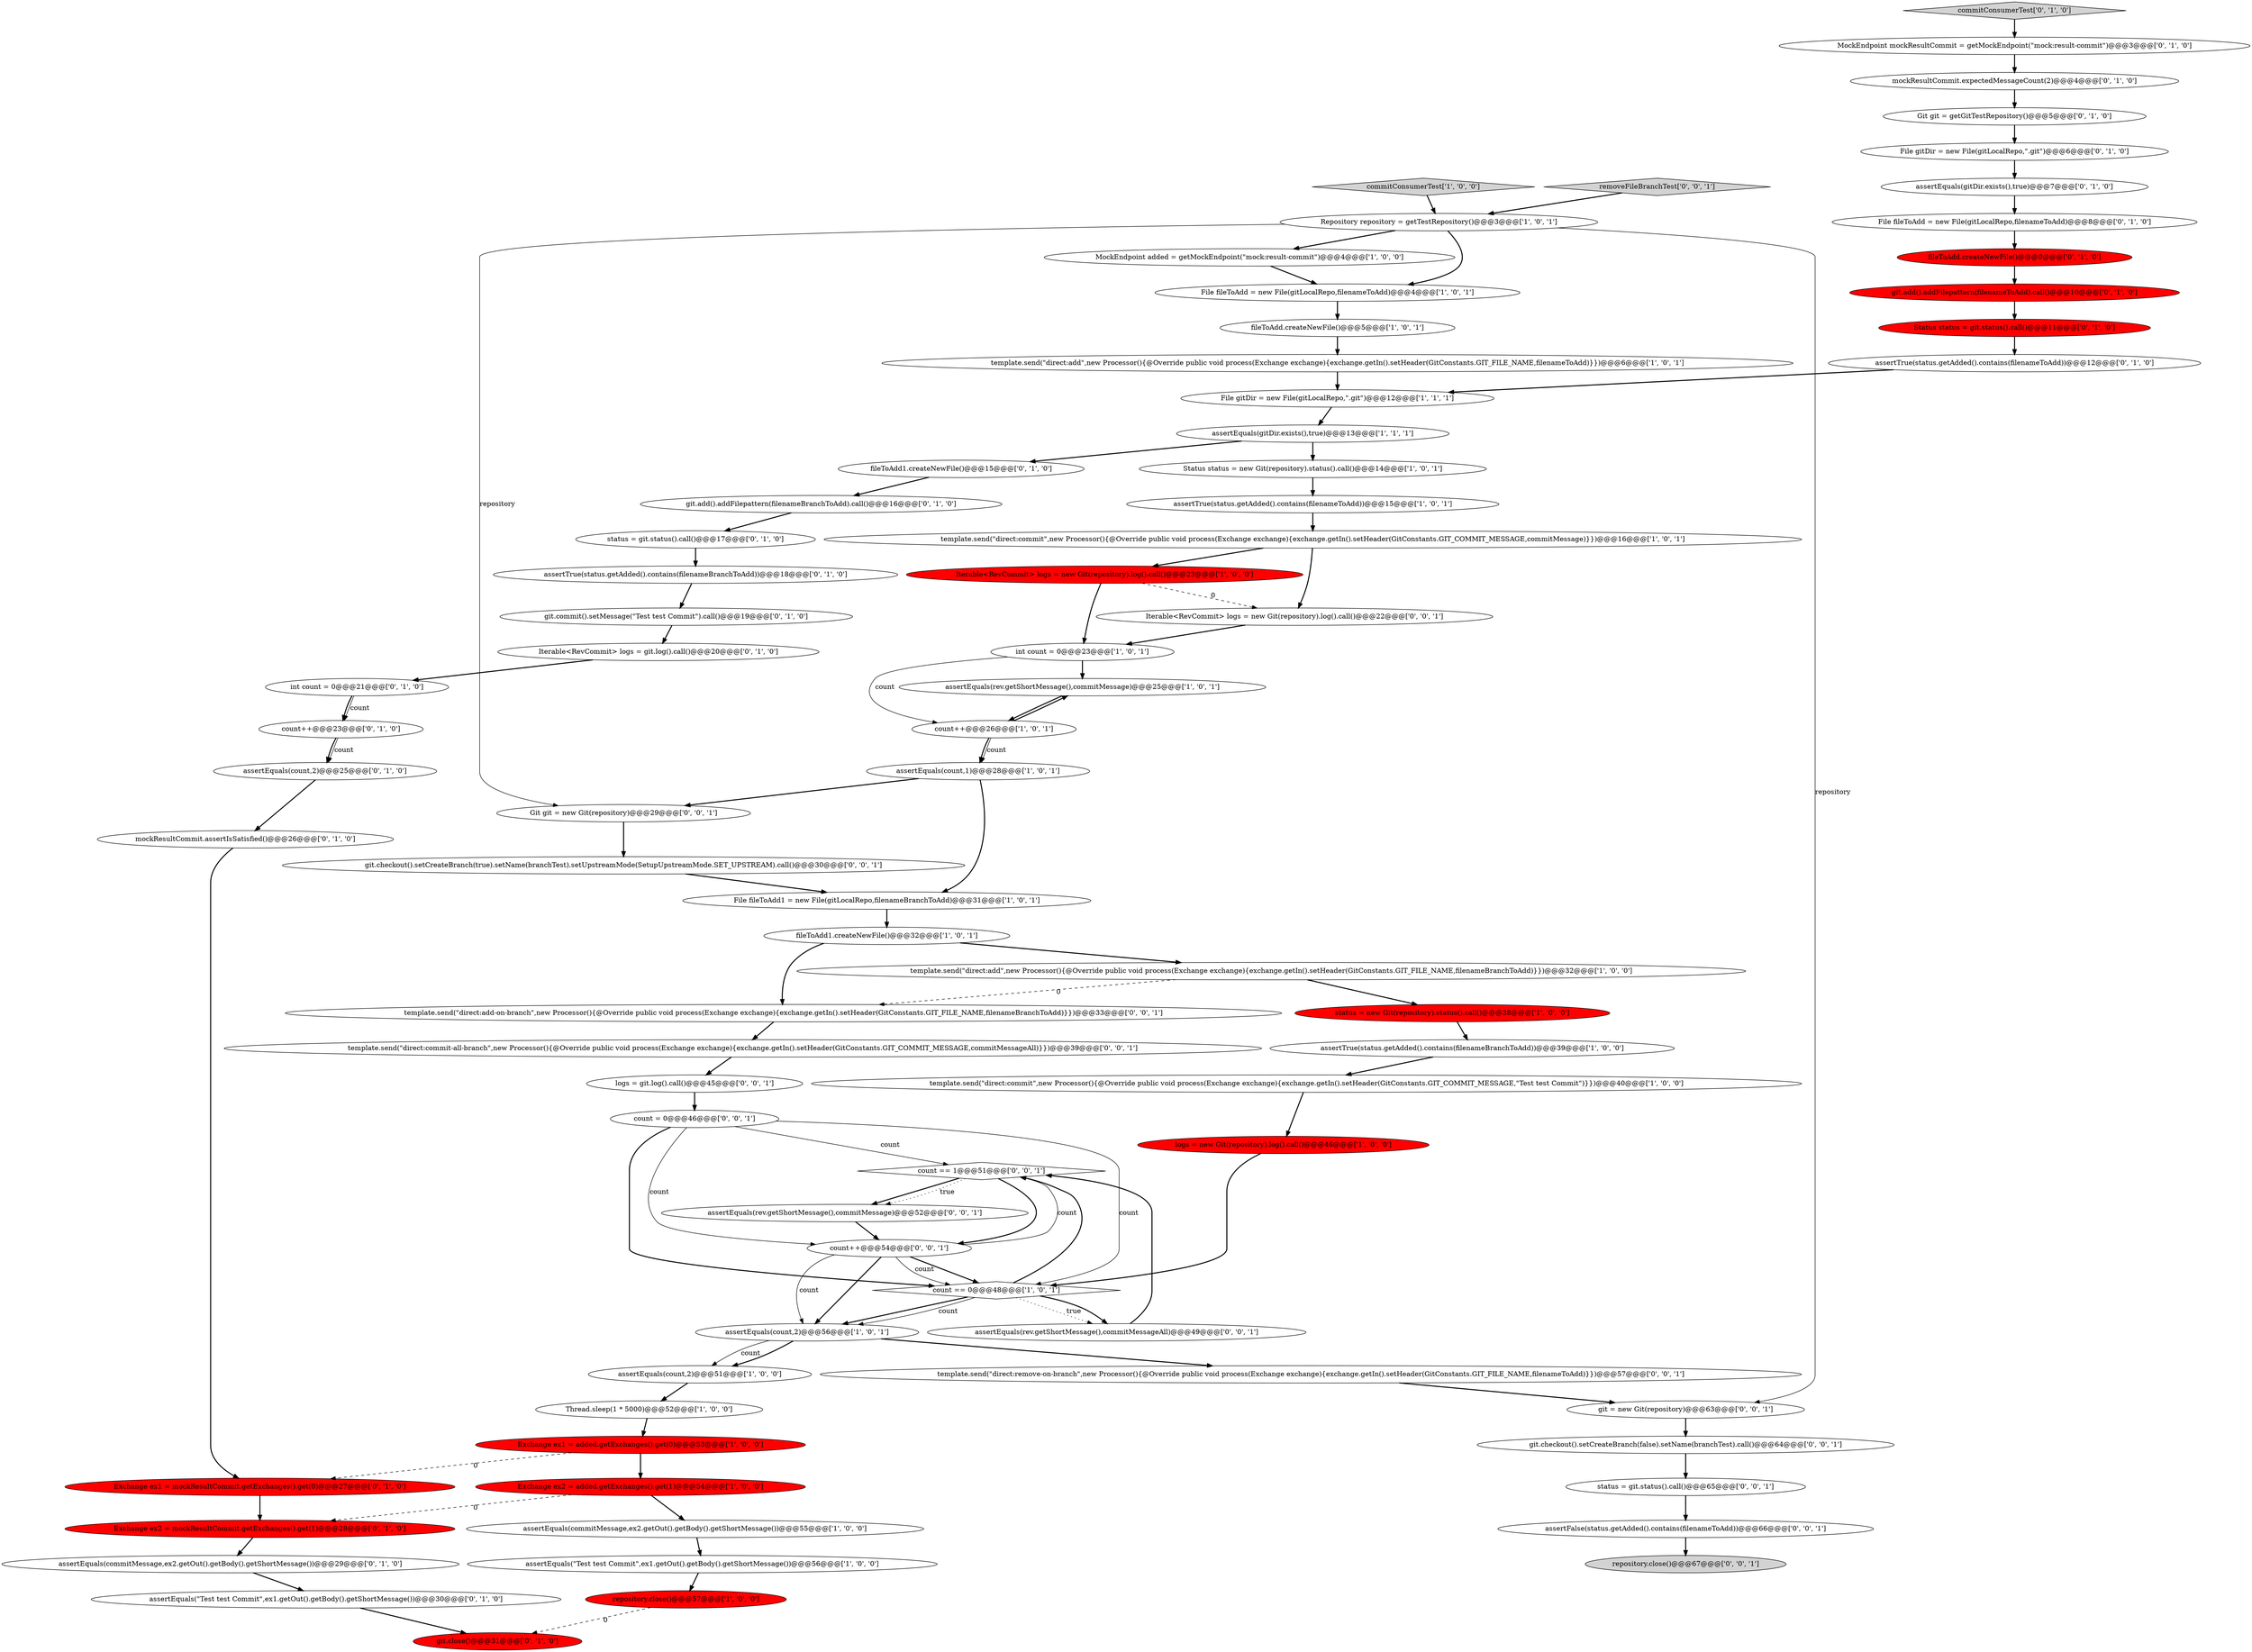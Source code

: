 digraph {
68 [style = filled, label = "Iterable<RevCommit> logs = new Git(repository).log().call()@@@22@@@['0', '0', '1']", fillcolor = white, shape = ellipse image = "AAA0AAABBB3BBB"];
13 [style = filled, label = "assertEquals(\"Test test Commit\",ex1.getOut().getBody().getShortMessage())@@@56@@@['1', '0', '0']", fillcolor = white, shape = ellipse image = "AAA0AAABBB1BBB"];
71 [style = filled, label = "template.send(\"direct:add-on-branch\",new Processor(){@Override public void process(Exchange exchange){exchange.getIn().setHeader(GitConstants.GIT_FILE_NAME,filenameBranchToAdd)}})@@@33@@@['0', '0', '1']", fillcolor = white, shape = ellipse image = "AAA0AAABBB3BBB"];
44 [style = filled, label = "assertTrue(status.getAdded().contains(filenameBranchToAdd))@@@18@@@['0', '1', '0']", fillcolor = white, shape = ellipse image = "AAA0AAABBB2BBB"];
30 [style = filled, label = "assertEquals(rev.getShortMessage(),commitMessage)@@@25@@@['1', '0', '1']", fillcolor = white, shape = ellipse image = "AAA0AAABBB1BBB"];
74 [style = filled, label = "git.checkout().setCreateBranch(true).setName(branchTest).setUpstreamMode(SetupUpstreamMode.SET_UPSTREAM).call()@@@30@@@['0', '0', '1']", fillcolor = white, shape = ellipse image = "AAA0AAABBB3BBB"];
20 [style = filled, label = "template.send(\"direct:add\",new Processor(){@Override public void process(Exchange exchange){exchange.getIn().setHeader(GitConstants.GIT_FILE_NAME,filenameBranchToAdd)}})@@@32@@@['1', '0', '0']", fillcolor = white, shape = ellipse image = "AAA0AAABBB1BBB"];
34 [style = filled, label = "Git git = getGitTestRepository()@@@5@@@['0', '1', '0']", fillcolor = white, shape = ellipse image = "AAA0AAABBB2BBB"];
6 [style = filled, label = "File gitDir = new File(gitLocalRepo,\".git\")@@@12@@@['1', '1', '1']", fillcolor = white, shape = ellipse image = "AAA0AAABBB1BBB"];
11 [style = filled, label = "assertEquals(gitDir.exists(),true)@@@13@@@['1', '1', '1']", fillcolor = white, shape = ellipse image = "AAA0AAABBB1BBB"];
4 [style = filled, label = "assertEquals(commitMessage,ex2.getOut().getBody().getShortMessage())@@@55@@@['1', '0', '0']", fillcolor = white, shape = ellipse image = "AAA0AAABBB1BBB"];
36 [style = filled, label = "MockEndpoint mockResultCommit = getMockEndpoint(\"mock:result-commit\")@@@3@@@['0', '1', '0']", fillcolor = white, shape = ellipse image = "AAA0AAABBB2BBB"];
48 [style = filled, label = "mockResultCommit.assertIsSatisfied()@@@26@@@['0', '1', '0']", fillcolor = white, shape = ellipse image = "AAA0AAABBB2BBB"];
62 [style = filled, label = "assertEquals(rev.getShortMessage(),commitMessage)@@@52@@@['0', '0', '1']", fillcolor = white, shape = ellipse image = "AAA0AAABBB3BBB"];
0 [style = filled, label = "assertEquals(count,1)@@@28@@@['1', '0', '1']", fillcolor = white, shape = ellipse image = "AAA0AAABBB1BBB"];
8 [style = filled, label = "template.send(\"direct:add\",new Processor(){@Override public void process(Exchange exchange){exchange.getIn().setHeader(GitConstants.GIT_FILE_NAME,filenameToAdd)}})@@@6@@@['1', '0', '1']", fillcolor = white, shape = ellipse image = "AAA0AAABBB1BBB"];
29 [style = filled, label = "Exchange ex2 = added.getExchanges().get(1)@@@54@@@['1', '0', '0']", fillcolor = red, shape = ellipse image = "AAA1AAABBB1BBB"];
47 [style = filled, label = "fileToAdd1.createNewFile()@@@15@@@['0', '1', '0']", fillcolor = white, shape = ellipse image = "AAA0AAABBB2BBB"];
59 [style = filled, label = "count = 0@@@46@@@['0', '0', '1']", fillcolor = white, shape = ellipse image = "AAA0AAABBB3BBB"];
52 [style = filled, label = "git.add().addFilepattern(filenameBranchToAdd).call()@@@16@@@['0', '1', '0']", fillcolor = white, shape = ellipse image = "AAA0AAABBB2BBB"];
15 [style = filled, label = "assertEquals(count,2)@@@56@@@['1', '0', '1']", fillcolor = white, shape = ellipse image = "AAA0AAABBB1BBB"];
9 [style = filled, label = "status = new Git(repository).status().call()@@@38@@@['1', '0', '0']", fillcolor = red, shape = ellipse image = "AAA1AAABBB1BBB"];
69 [style = filled, label = "Git git = new Git(repository)@@@29@@@['0', '0', '1']", fillcolor = white, shape = ellipse image = "AAA0AAABBB3BBB"];
2 [style = filled, label = "File fileToAdd1 = new File(gitLocalRepo,filenameBranchToAdd)@@@31@@@['1', '0', '1']", fillcolor = white, shape = ellipse image = "AAA0AAABBB1BBB"];
14 [style = filled, label = "MockEndpoint added = getMockEndpoint(\"mock:result-commit\")@@@4@@@['1', '0', '0']", fillcolor = white, shape = ellipse image = "AAA0AAABBB1BBB"];
63 [style = filled, label = "template.send(\"direct:commit-all-branch\",new Processor(){@Override public void process(Exchange exchange){exchange.getIn().setHeader(GitConstants.GIT_COMMIT_MESSAGE,commitMessageAll)}})@@@39@@@['0', '0', '1']", fillcolor = white, shape = ellipse image = "AAA0AAABBB3BBB"];
51 [style = filled, label = "git.close()@@@31@@@['0', '1', '0']", fillcolor = red, shape = ellipse image = "AAA1AAABBB2BBB"];
38 [style = filled, label = "File fileToAdd = new File(gitLocalRepo,filenameToAdd)@@@8@@@['0', '1', '0']", fillcolor = white, shape = ellipse image = "AAA0AAABBB2BBB"];
49 [style = filled, label = "Exchange ex1 = mockResultCommit.getExchanges().get(0)@@@27@@@['0', '1', '0']", fillcolor = red, shape = ellipse image = "AAA1AAABBB2BBB"];
64 [style = filled, label = "assertEquals(rev.getShortMessage(),commitMessageAll)@@@49@@@['0', '0', '1']", fillcolor = white, shape = ellipse image = "AAA0AAABBB3BBB"];
10 [style = filled, label = "fileToAdd.createNewFile()@@@5@@@['1', '0', '1']", fillcolor = white, shape = ellipse image = "AAA0AAABBB1BBB"];
75 [style = filled, label = "template.send(\"direct:remove-on-branch\",new Processor(){@Override public void process(Exchange exchange){exchange.getIn().setHeader(GitConstants.GIT_FILE_NAME,filenameToAdd)}})@@@57@@@['0', '0', '1']", fillcolor = white, shape = ellipse image = "AAA0AAABBB3BBB"];
37 [style = filled, label = "assertEquals(\"Test test Commit\",ex1.getOut().getBody().getShortMessage())@@@30@@@['0', '1', '0']", fillcolor = white, shape = ellipse image = "AAA0AAABBB2BBB"];
19 [style = filled, label = "Exchange ex1 = added.getExchanges().get(0)@@@53@@@['1', '0', '0']", fillcolor = red, shape = ellipse image = "AAA1AAABBB1BBB"];
24 [style = filled, label = "logs = new Git(repository).log().call()@@@46@@@['1', '0', '0']", fillcolor = red, shape = ellipse image = "AAA1AAABBB1BBB"];
40 [style = filled, label = "File gitDir = new File(gitLocalRepo,\".git\")@@@6@@@['0', '1', '0']", fillcolor = white, shape = ellipse image = "AAA0AAABBB2BBB"];
32 [style = filled, label = "fileToAdd.createNewFile()@@@9@@@['0', '1', '0']", fillcolor = red, shape = ellipse image = "AAA1AAABBB2BBB"];
57 [style = filled, label = "assertTrue(status.getAdded().contains(filenameToAdd))@@@12@@@['0', '1', '0']", fillcolor = white, shape = ellipse image = "AAA0AAABBB2BBB"];
53 [style = filled, label = "commitConsumerTest['0', '1', '0']", fillcolor = lightgray, shape = diamond image = "AAA0AAABBB2BBB"];
17 [style = filled, label = "commitConsumerTest['1', '0', '0']", fillcolor = lightgray, shape = diamond image = "AAA0AAABBB1BBB"];
33 [style = filled, label = "git.commit().setMessage(\"Test test Commit\").call()@@@19@@@['0', '1', '0']", fillcolor = white, shape = ellipse image = "AAA0AAABBB2BBB"];
46 [style = filled, label = "count++@@@23@@@['0', '1', '0']", fillcolor = white, shape = ellipse image = "AAA0AAABBB2BBB"];
27 [style = filled, label = "File fileToAdd = new File(gitLocalRepo,filenameToAdd)@@@4@@@['1', '0', '1']", fillcolor = white, shape = ellipse image = "AAA0AAABBB1BBB"];
5 [style = filled, label = "repository.close()@@@57@@@['1', '0', '0']", fillcolor = red, shape = ellipse image = "AAA1AAABBB1BBB"];
43 [style = filled, label = "int count = 0@@@21@@@['0', '1', '0']", fillcolor = white, shape = ellipse image = "AAA0AAABBB2BBB"];
12 [style = filled, label = "template.send(\"direct:commit\",new Processor(){@Override public void process(Exchange exchange){exchange.getIn().setHeader(GitConstants.GIT_COMMIT_MESSAGE,commitMessage)}})@@@16@@@['1', '0', '1']", fillcolor = white, shape = ellipse image = "AAA0AAABBB1BBB"];
45 [style = filled, label = "Iterable<RevCommit> logs = git.log().call()@@@20@@@['0', '1', '0']", fillcolor = white, shape = ellipse image = "AAA0AAABBB2BBB"];
72 [style = filled, label = "removeFileBranchTest['0', '0', '1']", fillcolor = lightgray, shape = diamond image = "AAA0AAABBB3BBB"];
39 [style = filled, label = "mockResultCommit.expectedMessageCount(2)@@@4@@@['0', '1', '0']", fillcolor = white, shape = ellipse image = "AAA0AAABBB2BBB"];
7 [style = filled, label = "count++@@@26@@@['1', '0', '1']", fillcolor = white, shape = ellipse image = "AAA0AAABBB1BBB"];
3 [style = filled, label = "assertTrue(status.getAdded().contains(filenameToAdd))@@@15@@@['1', '0', '1']", fillcolor = white, shape = ellipse image = "AAA0AAABBB1BBB"];
41 [style = filled, label = "status = git.status().call()@@@17@@@['0', '1', '0']", fillcolor = white, shape = ellipse image = "AAA0AAABBB2BBB"];
58 [style = filled, label = "git.checkout().setCreateBranch(false).setName(branchTest).call()@@@64@@@['0', '0', '1']", fillcolor = white, shape = ellipse image = "AAA0AAABBB3BBB"];
70 [style = filled, label = "logs = git.log().call()@@@45@@@['0', '0', '1']", fillcolor = white, shape = ellipse image = "AAA0AAABBB3BBB"];
35 [style = filled, label = "git.add().addFilepattern(filenameToAdd).call()@@@10@@@['0', '1', '0']", fillcolor = red, shape = ellipse image = "AAA1AAABBB2BBB"];
61 [style = filled, label = "assertFalse(status.getAdded().contains(filenameToAdd))@@@66@@@['0', '0', '1']", fillcolor = white, shape = ellipse image = "AAA0AAABBB3BBB"];
66 [style = filled, label = "count == 1@@@51@@@['0', '0', '1']", fillcolor = white, shape = diamond image = "AAA0AAABBB3BBB"];
56 [style = filled, label = "Status status = git.status().call()@@@11@@@['0', '1', '0']", fillcolor = red, shape = ellipse image = "AAA1AAABBB2BBB"];
18 [style = filled, label = "assertTrue(status.getAdded().contains(filenameBranchToAdd))@@@39@@@['1', '0', '0']", fillcolor = white, shape = ellipse image = "AAA0AAABBB1BBB"];
23 [style = filled, label = "assertEquals(count,2)@@@51@@@['1', '0', '0']", fillcolor = white, shape = ellipse image = "AAA0AAABBB1BBB"];
31 [style = filled, label = "fileToAdd1.createNewFile()@@@32@@@['1', '0', '1']", fillcolor = white, shape = ellipse image = "AAA0AAABBB1BBB"];
25 [style = filled, label = "count == 0@@@48@@@['1', '0', '1']", fillcolor = white, shape = diamond image = "AAA0AAABBB1BBB"];
28 [style = filled, label = "Status status = new Git(repository).status().call()@@@14@@@['1', '0', '1']", fillcolor = white, shape = ellipse image = "AAA0AAABBB1BBB"];
26 [style = filled, label = "Repository repository = getTestRepository()@@@3@@@['1', '0', '1']", fillcolor = white, shape = ellipse image = "AAA0AAABBB1BBB"];
50 [style = filled, label = "assertEquals(commitMessage,ex2.getOut().getBody().getShortMessage())@@@29@@@['0', '1', '0']", fillcolor = white, shape = ellipse image = "AAA0AAABBB2BBB"];
54 [style = filled, label = "assertEquals(gitDir.exists(),true)@@@7@@@['0', '1', '0']", fillcolor = white, shape = ellipse image = "AAA0AAABBB2BBB"];
73 [style = filled, label = "status = git.status().call()@@@65@@@['0', '0', '1']", fillcolor = white, shape = ellipse image = "AAA0AAABBB3BBB"];
60 [style = filled, label = "git = new Git(repository)@@@63@@@['0', '0', '1']", fillcolor = white, shape = ellipse image = "AAA0AAABBB3BBB"];
22 [style = filled, label = "Thread.sleep(1 * 5000)@@@52@@@['1', '0', '0']", fillcolor = white, shape = ellipse image = "AAA0AAABBB1BBB"];
55 [style = filled, label = "Exchange ex2 = mockResultCommit.getExchanges().get(1)@@@28@@@['0', '1', '0']", fillcolor = red, shape = ellipse image = "AAA1AAABBB2BBB"];
1 [style = filled, label = "Iterable<RevCommit> logs = new Git(repository).log().call()@@@23@@@['1', '0', '0']", fillcolor = red, shape = ellipse image = "AAA1AAABBB1BBB"];
67 [style = filled, label = "repository.close()@@@67@@@['0', '0', '1']", fillcolor = lightgray, shape = ellipse image = "AAA0AAABBB3BBB"];
42 [style = filled, label = "assertEquals(count,2)@@@25@@@['0', '1', '0']", fillcolor = white, shape = ellipse image = "AAA0AAABBB2BBB"];
16 [style = filled, label = "template.send(\"direct:commit\",new Processor(){@Override public void process(Exchange exchange){exchange.getIn().setHeader(GitConstants.GIT_COMMIT_MESSAGE,\"Test test Commit\")}})@@@40@@@['1', '0', '0']", fillcolor = white, shape = ellipse image = "AAA0AAABBB1BBB"];
21 [style = filled, label = "int count = 0@@@23@@@['1', '0', '1']", fillcolor = white, shape = ellipse image = "AAA0AAABBB1BBB"];
65 [style = filled, label = "count++@@@54@@@['0', '0', '1']", fillcolor = white, shape = ellipse image = "AAA0AAABBB3BBB"];
32->35 [style = bold, label=""];
26->69 [style = solid, label="repository"];
7->30 [style = bold, label=""];
20->9 [style = bold, label=""];
8->6 [style = bold, label=""];
15->23 [style = solid, label="count"];
42->48 [style = bold, label=""];
66->62 [style = bold, label=""];
21->30 [style = bold, label=""];
58->73 [style = bold, label=""];
12->68 [style = bold, label=""];
68->21 [style = bold, label=""];
74->2 [style = bold, label=""];
49->55 [style = bold, label=""];
71->63 [style = bold, label=""];
21->7 [style = solid, label="count"];
53->36 [style = bold, label=""];
23->22 [style = bold, label=""];
45->43 [style = bold, label=""];
10->8 [style = bold, label=""];
20->71 [style = dashed, label="0"];
1->21 [style = bold, label=""];
6->11 [style = bold, label=""];
62->65 [style = bold, label=""];
73->61 [style = bold, label=""];
25->15 [style = bold, label=""];
33->45 [style = bold, label=""];
28->3 [style = bold, label=""];
31->20 [style = bold, label=""];
54->38 [style = bold, label=""];
75->60 [style = bold, label=""];
2->31 [style = bold, label=""];
11->28 [style = bold, label=""];
46->42 [style = bold, label=""];
48->49 [style = bold, label=""];
65->15 [style = solid, label="count"];
5->51 [style = dashed, label="0"];
39->34 [style = bold, label=""];
50->37 [style = bold, label=""];
26->14 [style = bold, label=""];
7->0 [style = bold, label=""];
7->0 [style = solid, label="count"];
65->66 [style = solid, label="count"];
56->57 [style = bold, label=""];
12->1 [style = bold, label=""];
43->46 [style = bold, label=""];
38->32 [style = bold, label=""];
26->27 [style = bold, label=""];
70->59 [style = bold, label=""];
30->7 [style = bold, label=""];
57->6 [style = bold, label=""];
64->66 [style = bold, label=""];
13->5 [style = bold, label=""];
1->68 [style = dashed, label="0"];
15->75 [style = bold, label=""];
25->64 [style = dotted, label="true"];
25->15 [style = solid, label="count"];
25->64 [style = bold, label=""];
59->66 [style = solid, label="count"];
65->15 [style = bold, label=""];
72->26 [style = bold, label=""];
65->25 [style = bold, label=""];
69->74 [style = bold, label=""];
66->65 [style = bold, label=""];
59->25 [style = bold, label=""];
34->40 [style = bold, label=""];
22->19 [style = bold, label=""];
19->29 [style = bold, label=""];
16->24 [style = bold, label=""];
4->13 [style = bold, label=""];
52->41 [style = bold, label=""];
44->33 [style = bold, label=""];
63->70 [style = bold, label=""];
3->12 [style = bold, label=""];
36->39 [style = bold, label=""];
60->58 [style = bold, label=""];
9->18 [style = bold, label=""];
26->60 [style = solid, label="repository"];
24->25 [style = bold, label=""];
27->10 [style = bold, label=""];
11->47 [style = bold, label=""];
0->69 [style = bold, label=""];
55->50 [style = bold, label=""];
59->25 [style = solid, label="count"];
14->27 [style = bold, label=""];
47->52 [style = bold, label=""];
61->67 [style = bold, label=""];
18->16 [style = bold, label=""];
15->23 [style = bold, label=""];
66->62 [style = dotted, label="true"];
29->4 [style = bold, label=""];
17->26 [style = bold, label=""];
40->54 [style = bold, label=""];
37->51 [style = bold, label=""];
0->2 [style = bold, label=""];
65->25 [style = solid, label="count"];
35->56 [style = bold, label=""];
29->55 [style = dashed, label="0"];
43->46 [style = solid, label="count"];
19->49 [style = dashed, label="0"];
46->42 [style = solid, label="count"];
31->71 [style = bold, label=""];
59->65 [style = solid, label="count"];
41->44 [style = bold, label=""];
25->66 [style = bold, label=""];
}
